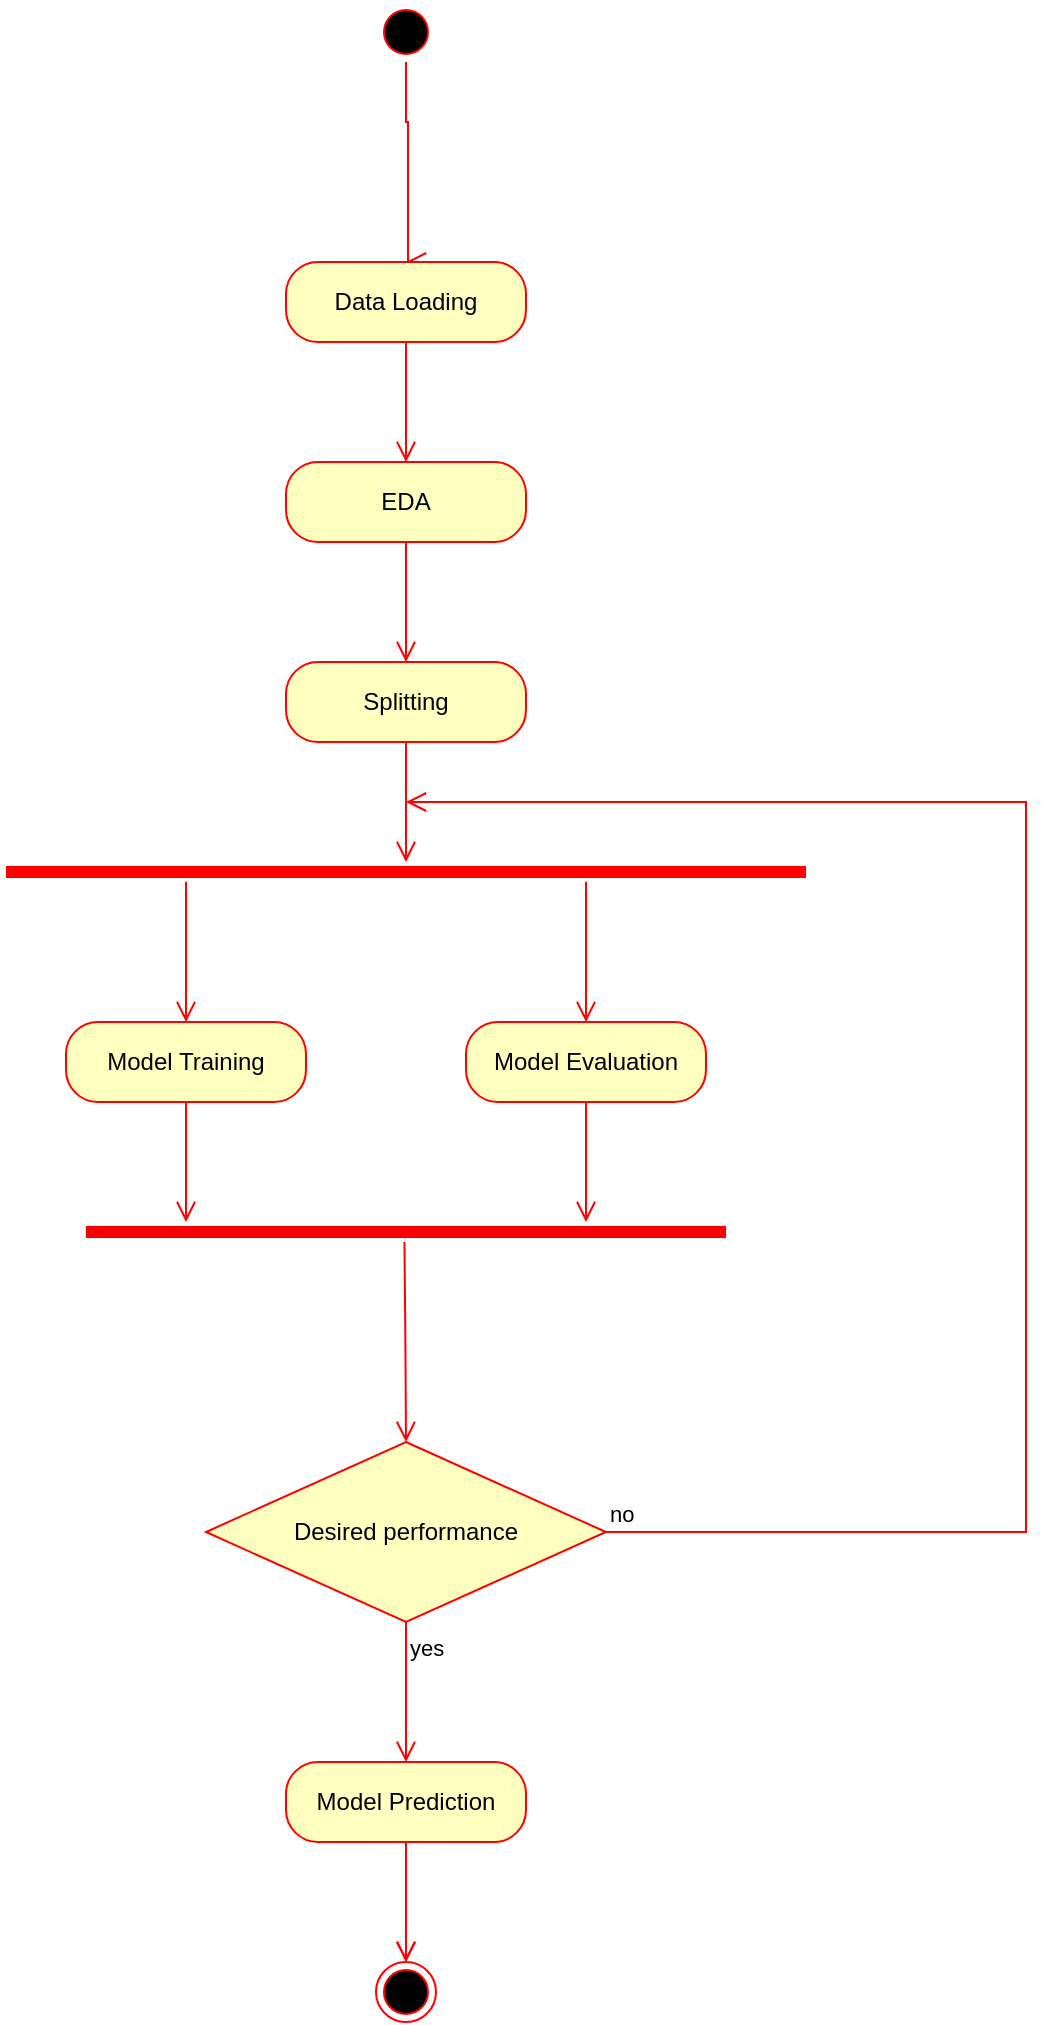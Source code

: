 <mxfile version="22.0.6" type="github">
  <diagram name="Page-1" id="qO9KVUesePhF7aX9RPVG">
    <mxGraphModel dx="1982" dy="808" grid="1" gridSize="10" guides="1" tooltips="1" connect="1" arrows="1" fold="1" page="1" pageScale="1" pageWidth="850" pageHeight="1100" math="0" shadow="0">
      <root>
        <mxCell id="0" />
        <mxCell id="1" parent="0" />
        <mxCell id="PPcFJ1XKB4rsNA9PKD_G-1" value="" style="ellipse;html=1;shape=startState;fillColor=#000000;strokeColor=#ff0000;" vertex="1" parent="1">
          <mxGeometry x="395" y="30" width="30" height="30" as="geometry" />
        </mxCell>
        <mxCell id="PPcFJ1XKB4rsNA9PKD_G-2" value="" style="edgeStyle=orthogonalEdgeStyle;html=1;verticalAlign=bottom;endArrow=open;endSize=8;strokeColor=#ff0000;rounded=0;" edge="1" source="PPcFJ1XKB4rsNA9PKD_G-1" parent="1">
          <mxGeometry relative="1" as="geometry">
            <mxPoint x="410" y="160" as="targetPoint" />
            <Array as="points">
              <mxPoint x="410" y="90" />
              <mxPoint x="411" y="120" />
            </Array>
          </mxGeometry>
        </mxCell>
        <mxCell id="PPcFJ1XKB4rsNA9PKD_G-3" value="Data Loading" style="rounded=1;whiteSpace=wrap;html=1;arcSize=40;fontColor=#000000;fillColor=#ffffc0;strokeColor=#ff0000;" vertex="1" parent="1">
          <mxGeometry x="350" y="160" width="120" height="40" as="geometry" />
        </mxCell>
        <mxCell id="PPcFJ1XKB4rsNA9PKD_G-4" value="" style="edgeStyle=orthogonalEdgeStyle;html=1;verticalAlign=bottom;endArrow=open;endSize=8;strokeColor=#ff0000;rounded=0;" edge="1" source="PPcFJ1XKB4rsNA9PKD_G-3" parent="1">
          <mxGeometry relative="1" as="geometry">
            <mxPoint x="410" y="260" as="targetPoint" />
          </mxGeometry>
        </mxCell>
        <mxCell id="PPcFJ1XKB4rsNA9PKD_G-5" value="EDA" style="rounded=1;whiteSpace=wrap;html=1;arcSize=40;fontColor=#000000;fillColor=#ffffc0;strokeColor=#ff0000;" vertex="1" parent="1">
          <mxGeometry x="350" y="260" width="120" height="40" as="geometry" />
        </mxCell>
        <mxCell id="PPcFJ1XKB4rsNA9PKD_G-6" value="" style="edgeStyle=orthogonalEdgeStyle;html=1;verticalAlign=bottom;endArrow=open;endSize=8;strokeColor=#ff0000;rounded=0;" edge="1" source="PPcFJ1XKB4rsNA9PKD_G-5" parent="1">
          <mxGeometry relative="1" as="geometry">
            <mxPoint x="410" y="360" as="targetPoint" />
          </mxGeometry>
        </mxCell>
        <mxCell id="PPcFJ1XKB4rsNA9PKD_G-7" value="Splitting" style="rounded=1;whiteSpace=wrap;html=1;arcSize=40;fontColor=#000000;fillColor=#ffffc0;strokeColor=#ff0000;" vertex="1" parent="1">
          <mxGeometry x="350" y="360" width="120" height="40" as="geometry" />
        </mxCell>
        <mxCell id="PPcFJ1XKB4rsNA9PKD_G-8" value="" style="edgeStyle=orthogonalEdgeStyle;html=1;verticalAlign=bottom;endArrow=open;endSize=8;strokeColor=#ff0000;rounded=0;" edge="1" source="PPcFJ1XKB4rsNA9PKD_G-7" parent="1">
          <mxGeometry relative="1" as="geometry">
            <mxPoint x="410" y="460" as="targetPoint" />
          </mxGeometry>
        </mxCell>
        <mxCell id="PPcFJ1XKB4rsNA9PKD_G-11" value="" style="shape=line;html=1;strokeWidth=6;strokeColor=#ff0000;" vertex="1" parent="1">
          <mxGeometry x="210" y="460" width="400" height="10" as="geometry" />
        </mxCell>
        <mxCell id="PPcFJ1XKB4rsNA9PKD_G-12" value="" style="edgeStyle=orthogonalEdgeStyle;html=1;verticalAlign=bottom;endArrow=open;endSize=8;strokeColor=#ff0000;rounded=0;" edge="1" source="PPcFJ1XKB4rsNA9PKD_G-11" parent="1">
          <mxGeometry relative="1" as="geometry">
            <mxPoint x="300" y="540" as="targetPoint" />
            <Array as="points">
              <mxPoint x="300" y="540" />
            </Array>
          </mxGeometry>
        </mxCell>
        <mxCell id="PPcFJ1XKB4rsNA9PKD_G-13" value="" style="edgeStyle=orthogonalEdgeStyle;html=1;verticalAlign=bottom;endArrow=open;endSize=8;strokeColor=#ff0000;rounded=0;" edge="1" parent="1">
          <mxGeometry relative="1" as="geometry">
            <mxPoint x="500" y="540" as="targetPoint" />
            <mxPoint x="500" y="470" as="sourcePoint" />
          </mxGeometry>
        </mxCell>
        <mxCell id="PPcFJ1XKB4rsNA9PKD_G-14" value="Model Training" style="rounded=1;whiteSpace=wrap;html=1;arcSize=40;fontColor=#000000;fillColor=#ffffc0;strokeColor=#ff0000;" vertex="1" parent="1">
          <mxGeometry x="240" y="540" width="120" height="40" as="geometry" />
        </mxCell>
        <mxCell id="PPcFJ1XKB4rsNA9PKD_G-15" value="" style="edgeStyle=orthogonalEdgeStyle;html=1;verticalAlign=bottom;endArrow=open;endSize=8;strokeColor=#ff0000;rounded=0;" edge="1" source="PPcFJ1XKB4rsNA9PKD_G-14" parent="1">
          <mxGeometry relative="1" as="geometry">
            <mxPoint x="300" y="640" as="targetPoint" />
          </mxGeometry>
        </mxCell>
        <mxCell id="PPcFJ1XKB4rsNA9PKD_G-16" value="Model Evaluation" style="rounded=1;whiteSpace=wrap;html=1;arcSize=40;fontColor=#000000;fillColor=#ffffc0;strokeColor=#ff0000;" vertex="1" parent="1">
          <mxGeometry x="440" y="540" width="120" height="40" as="geometry" />
        </mxCell>
        <mxCell id="PPcFJ1XKB4rsNA9PKD_G-17" value="" style="edgeStyle=orthogonalEdgeStyle;html=1;verticalAlign=bottom;endArrow=open;endSize=8;strokeColor=#ff0000;rounded=0;" edge="1" source="PPcFJ1XKB4rsNA9PKD_G-16" parent="1">
          <mxGeometry relative="1" as="geometry">
            <mxPoint x="500" y="640" as="targetPoint" />
          </mxGeometry>
        </mxCell>
        <mxCell id="PPcFJ1XKB4rsNA9PKD_G-18" value="" style="shape=line;html=1;strokeWidth=6;strokeColor=#ff0000;" vertex="1" parent="1">
          <mxGeometry x="250" y="640" width="320" height="10" as="geometry" />
        </mxCell>
        <mxCell id="PPcFJ1XKB4rsNA9PKD_G-22" value="" style="edgeStyle=orthogonalEdgeStyle;html=1;verticalAlign=bottom;endArrow=open;endSize=8;strokeColor=#ff0000;rounded=0;entryX=0.5;entryY=0;entryDx=0;entryDy=0;" edge="1" parent="1">
          <mxGeometry relative="1" as="geometry">
            <mxPoint x="410" y="750" as="targetPoint" />
            <mxPoint x="409.23" y="650" as="sourcePoint" />
          </mxGeometry>
        </mxCell>
        <mxCell id="PPcFJ1XKB4rsNA9PKD_G-23" value="Desired performance" style="rhombus;whiteSpace=wrap;html=1;fontColor=#000000;fillColor=#ffffc0;strokeColor=#ff0000;" vertex="1" parent="1">
          <mxGeometry x="310" y="750" width="200" height="90" as="geometry" />
        </mxCell>
        <mxCell id="PPcFJ1XKB4rsNA9PKD_G-24" value="no" style="edgeStyle=orthogonalEdgeStyle;html=1;align=left;verticalAlign=bottom;endArrow=open;endSize=8;strokeColor=#ff0000;rounded=0;" edge="1" source="PPcFJ1XKB4rsNA9PKD_G-23" parent="1">
          <mxGeometry x="-1" relative="1" as="geometry">
            <mxPoint x="410" y="430" as="targetPoint" />
            <Array as="points">
              <mxPoint x="720" y="795" />
              <mxPoint x="720" y="430" />
              <mxPoint x="470" y="430" />
            </Array>
          </mxGeometry>
        </mxCell>
        <mxCell id="PPcFJ1XKB4rsNA9PKD_G-25" value="yes" style="edgeStyle=orthogonalEdgeStyle;html=1;align=left;verticalAlign=top;endArrow=open;endSize=8;strokeColor=#ff0000;rounded=0;" edge="1" source="PPcFJ1XKB4rsNA9PKD_G-23" parent="1">
          <mxGeometry x="-1" relative="1" as="geometry">
            <mxPoint x="410" y="910" as="targetPoint" />
          </mxGeometry>
        </mxCell>
        <mxCell id="PPcFJ1XKB4rsNA9PKD_G-27" value="Model Prediction" style="rounded=1;whiteSpace=wrap;html=1;arcSize=40;fontColor=#000000;fillColor=#ffffc0;strokeColor=#ff0000;" vertex="1" parent="1">
          <mxGeometry x="350" y="910" width="120" height="40" as="geometry" />
        </mxCell>
        <mxCell id="PPcFJ1XKB4rsNA9PKD_G-28" value="" style="edgeStyle=orthogonalEdgeStyle;html=1;verticalAlign=bottom;endArrow=open;endSize=8;strokeColor=#ff0000;rounded=0;" edge="1" source="PPcFJ1XKB4rsNA9PKD_G-33" parent="1">
          <mxGeometry relative="1" as="geometry">
            <mxPoint x="410" y="1010" as="targetPoint" />
          </mxGeometry>
        </mxCell>
        <mxCell id="PPcFJ1XKB4rsNA9PKD_G-34" value="" style="edgeStyle=orthogonalEdgeStyle;html=1;verticalAlign=bottom;endArrow=open;endSize=8;strokeColor=#ff0000;rounded=0;" edge="1" parent="1" source="PPcFJ1XKB4rsNA9PKD_G-27" target="PPcFJ1XKB4rsNA9PKD_G-33">
          <mxGeometry relative="1" as="geometry">
            <mxPoint x="410" y="1010" as="targetPoint" />
            <mxPoint x="410" y="950" as="sourcePoint" />
          </mxGeometry>
        </mxCell>
        <mxCell id="PPcFJ1XKB4rsNA9PKD_G-33" value="" style="ellipse;html=1;shape=endState;fillColor=#000000;strokeColor=#ff0000;" vertex="1" parent="1">
          <mxGeometry x="395" y="1010" width="30" height="30" as="geometry" />
        </mxCell>
      </root>
    </mxGraphModel>
  </diagram>
</mxfile>
